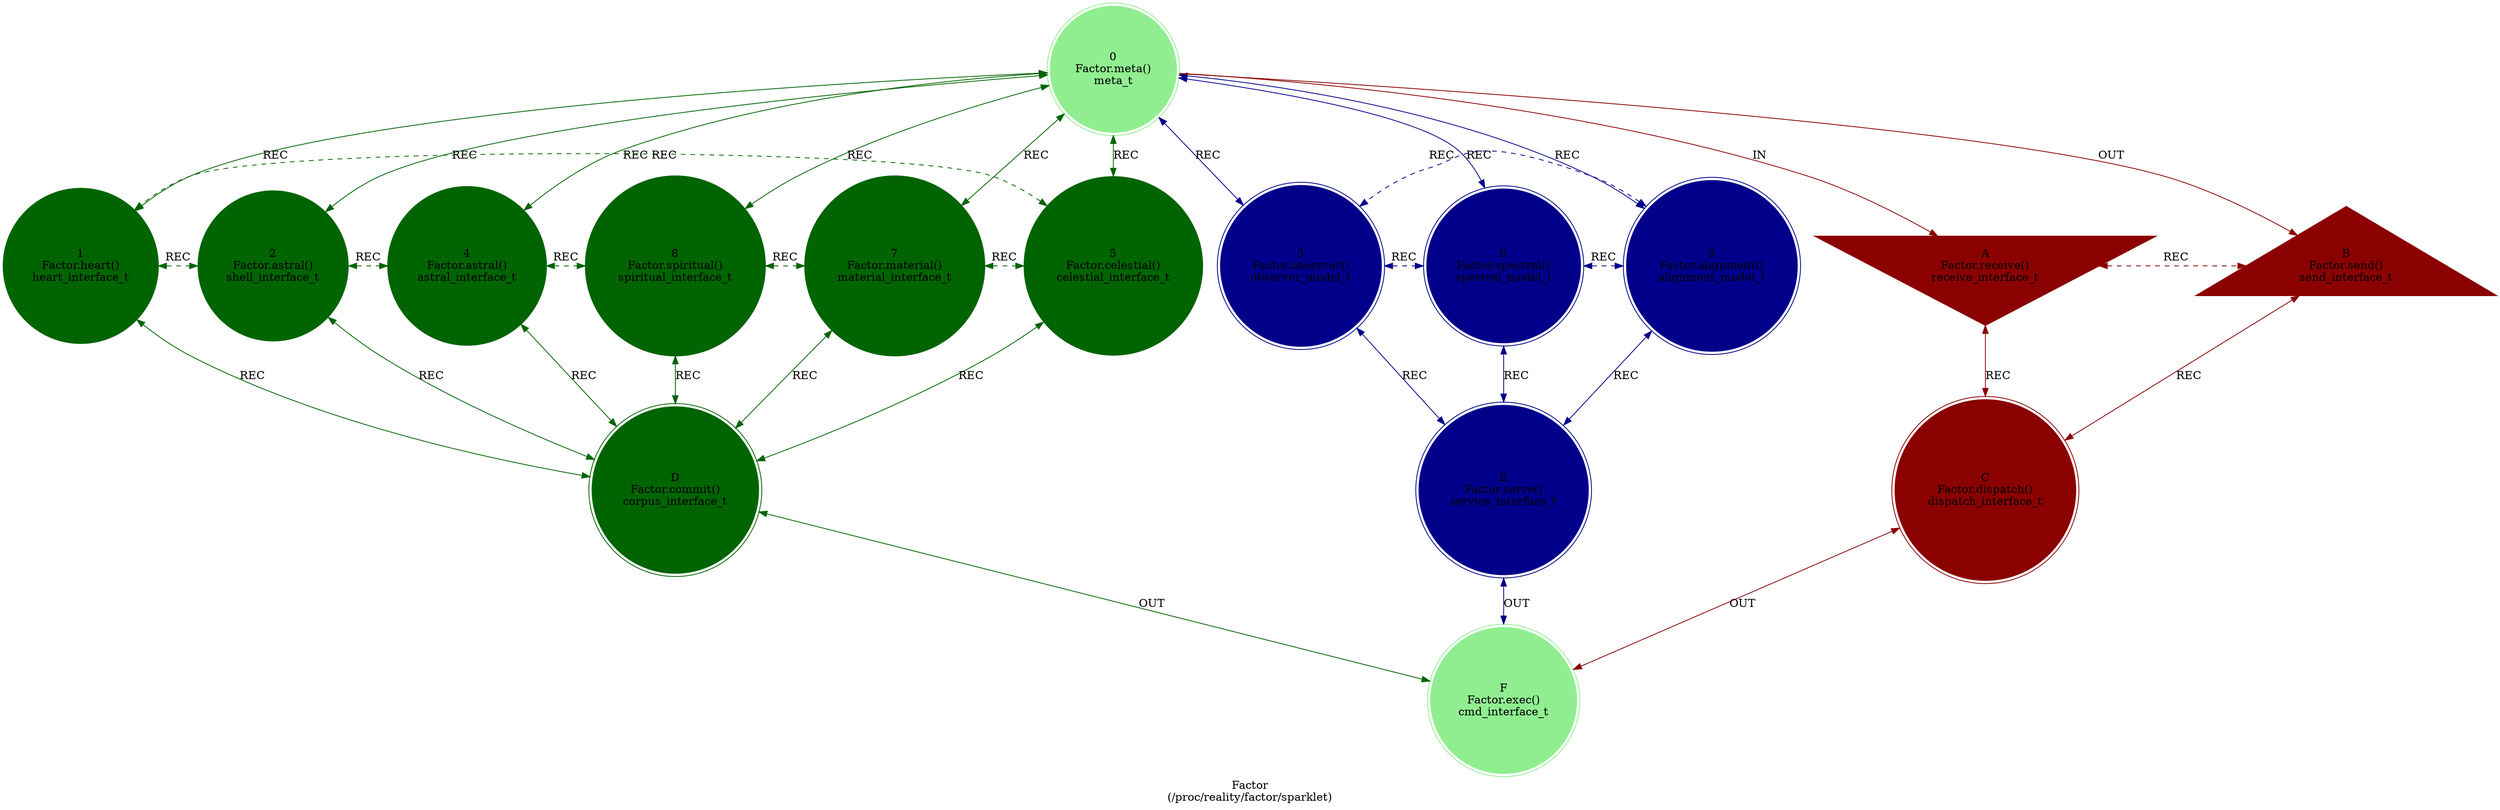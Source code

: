 strict digraph Factor {
    label = "Factor\n(/proc/reality/factor/sparklet)";
    style = filled;
    color = lightgray;
    node [shape = circle; style = filled; color = lightgreen;];
    
    // r0::meta();r1,r2,r4,r8,r7,r5;r3,r6,r;ra::receive(),rb::send(),rc::dispatch(),rd::commit(),re::serve(),rf::exec()
    spark_0_factor_t [label = "0\nFactor.meta()\nmeta_t";shape = doublecircle;comment = "";];
    spark_1_factor_t [label = "1\nFactor.heart()\nheart_interface_t";shape = circle;comment = "";color = darkgreen;];
    spark_2_factor_t [label = "2\nFactor.astral()\nshell_interface_t";shape = circle;comment = "";color = darkgreen;];
    spark_4_factor_t [label = "4\nFactor.astral()\nastral_interface_t";shape = circle;comment = "";color = darkgreen;];
    spark_8_factor_t [label = "8\nFactor.spiritual()\nspiritual_interface_t";shape = circle;comment = "";color = darkgreen;];
    spark_7_factor_t [label = "7\nFactor.material()\nmaterial_interface_t";shape = circle;comment = "";color = darkgreen;];
    spark_5_factor_t [label = "5\nFactor.celestial()\ncelestial_interface_t";shape = circle;comment = "";color = darkgreen;];
    spark_3_factor_t [label = "3\nFactor.observer()\nobserver_model_t";shape = doublecircle;comment = "";color = darkblue;];
    spark_6_factor_t [label = "6\nFactor.spectral()\nspectral_model_t";shape = doublecircle;comment = "";color = darkblue;];
    spark_9_factor_t [label = "9\nFactor.alignment()\nalignment_model_t";shape = doublecircle;comment = "";color = darkblue;];
    spark_a_factor_t [label = "A\nFactor.receive()\nreceive_interface_t";shape = invtriangle;comment = "";color = darkred;];
    spark_b_factor_t [label = "B\nFactor.send()\nsend_interface_t";shape = triangle;comment = "";color = darkred;];
    spark_c_factor_t [label = "C\nFactor.dispatch()\ndispatch_interface_t";shape = doublecircle;comment = "";color = darkred;];
    spark_d_factor_t [label = "D\nFactor.commit()\ncorpus_interface_t";shape = doublecircle;comment = "";color = darkgreen;];
    spark_e_factor_t [label = "E\nFactor.serve()\nservice_interface_t";shape = doublecircle;comment = "";color = darkblue;];
    spark_f_factor_t [label = "F\nFactor.exec()\ncmd_interface_t";shape = doublecircle;comment = "";];
    
    // I = Input
    // O = Output
    // R = Recursion
    spark_0_factor_t -> spark_a_factor_t [label = "IN"; color = darkred; comment = "";];
    spark_0_factor_t -> spark_b_factor_t [label = "OUT"; color = darkred; comment = "";];
    spark_0_factor_t -> {spark_3_factor_t spark_6_factor_t spark_9_factor_t} [label = "REC"; color = darkblue; comment = ""; dir = both;];
    spark_0_factor_t -> {spark_1_factor_t spark_2_factor_t spark_4_factor_t spark_8_factor_t spark_7_factor_t spark_5_factor_t} [label = "REC"; color = darkgreen; comment = ""; dir = both;];
    
    {spark_a_factor_t spark_b_factor_t} -> spark_c_factor_t [label = "REC"; color = darkred; comment = ""; dir = both;];
    {spark_1_factor_t spark_2_factor_t spark_4_factor_t spark_8_factor_t spark_7_factor_t spark_5_factor_t} -> spark_d_factor_t [label = "REC"; color = darkgreen; comment = ""; dir = both;];
    {spark_3_factor_t spark_6_factor_t spark_9_factor_t} -> spark_e_factor_t [label = "REC"; color = darkblue; comment = ""; dir = both;];
    
    spark_1_factor_t -> spark_2_factor_t -> spark_4_factor_t -> spark_8_factor_t -> spark_7_factor_t -> spark_5_factor_t -> spark_1_factor_t [label = "REC"; color = darkgreen; comment = ""; style = dashed; constraint = false; dir = both;];
    spark_3_factor_t -> spark_6_factor_t -> spark_9_factor_t -> spark_3_factor_t [label = "REC"; color = darkblue; comment = ""; style = dashed; constraint = false; dir = both;];
    spark_a_factor_t -> spark_b_factor_t [label = "REC"; color = darkred; comment = ""; constraint = false; style = dashed; dir = both;];
    
    spark_c_factor_t -> spark_f_factor_t [label = "OUT"; color = darkred; comment = ""; dir = both;];
    spark_d_factor_t -> spark_f_factor_t [label = "OUT"; color = darkgreen; comment = ""; dir = both;];
    spark_e_factor_t -> spark_f_factor_t [label = "OUT"; color = darkblue; comment = ""; dir = both;];
}